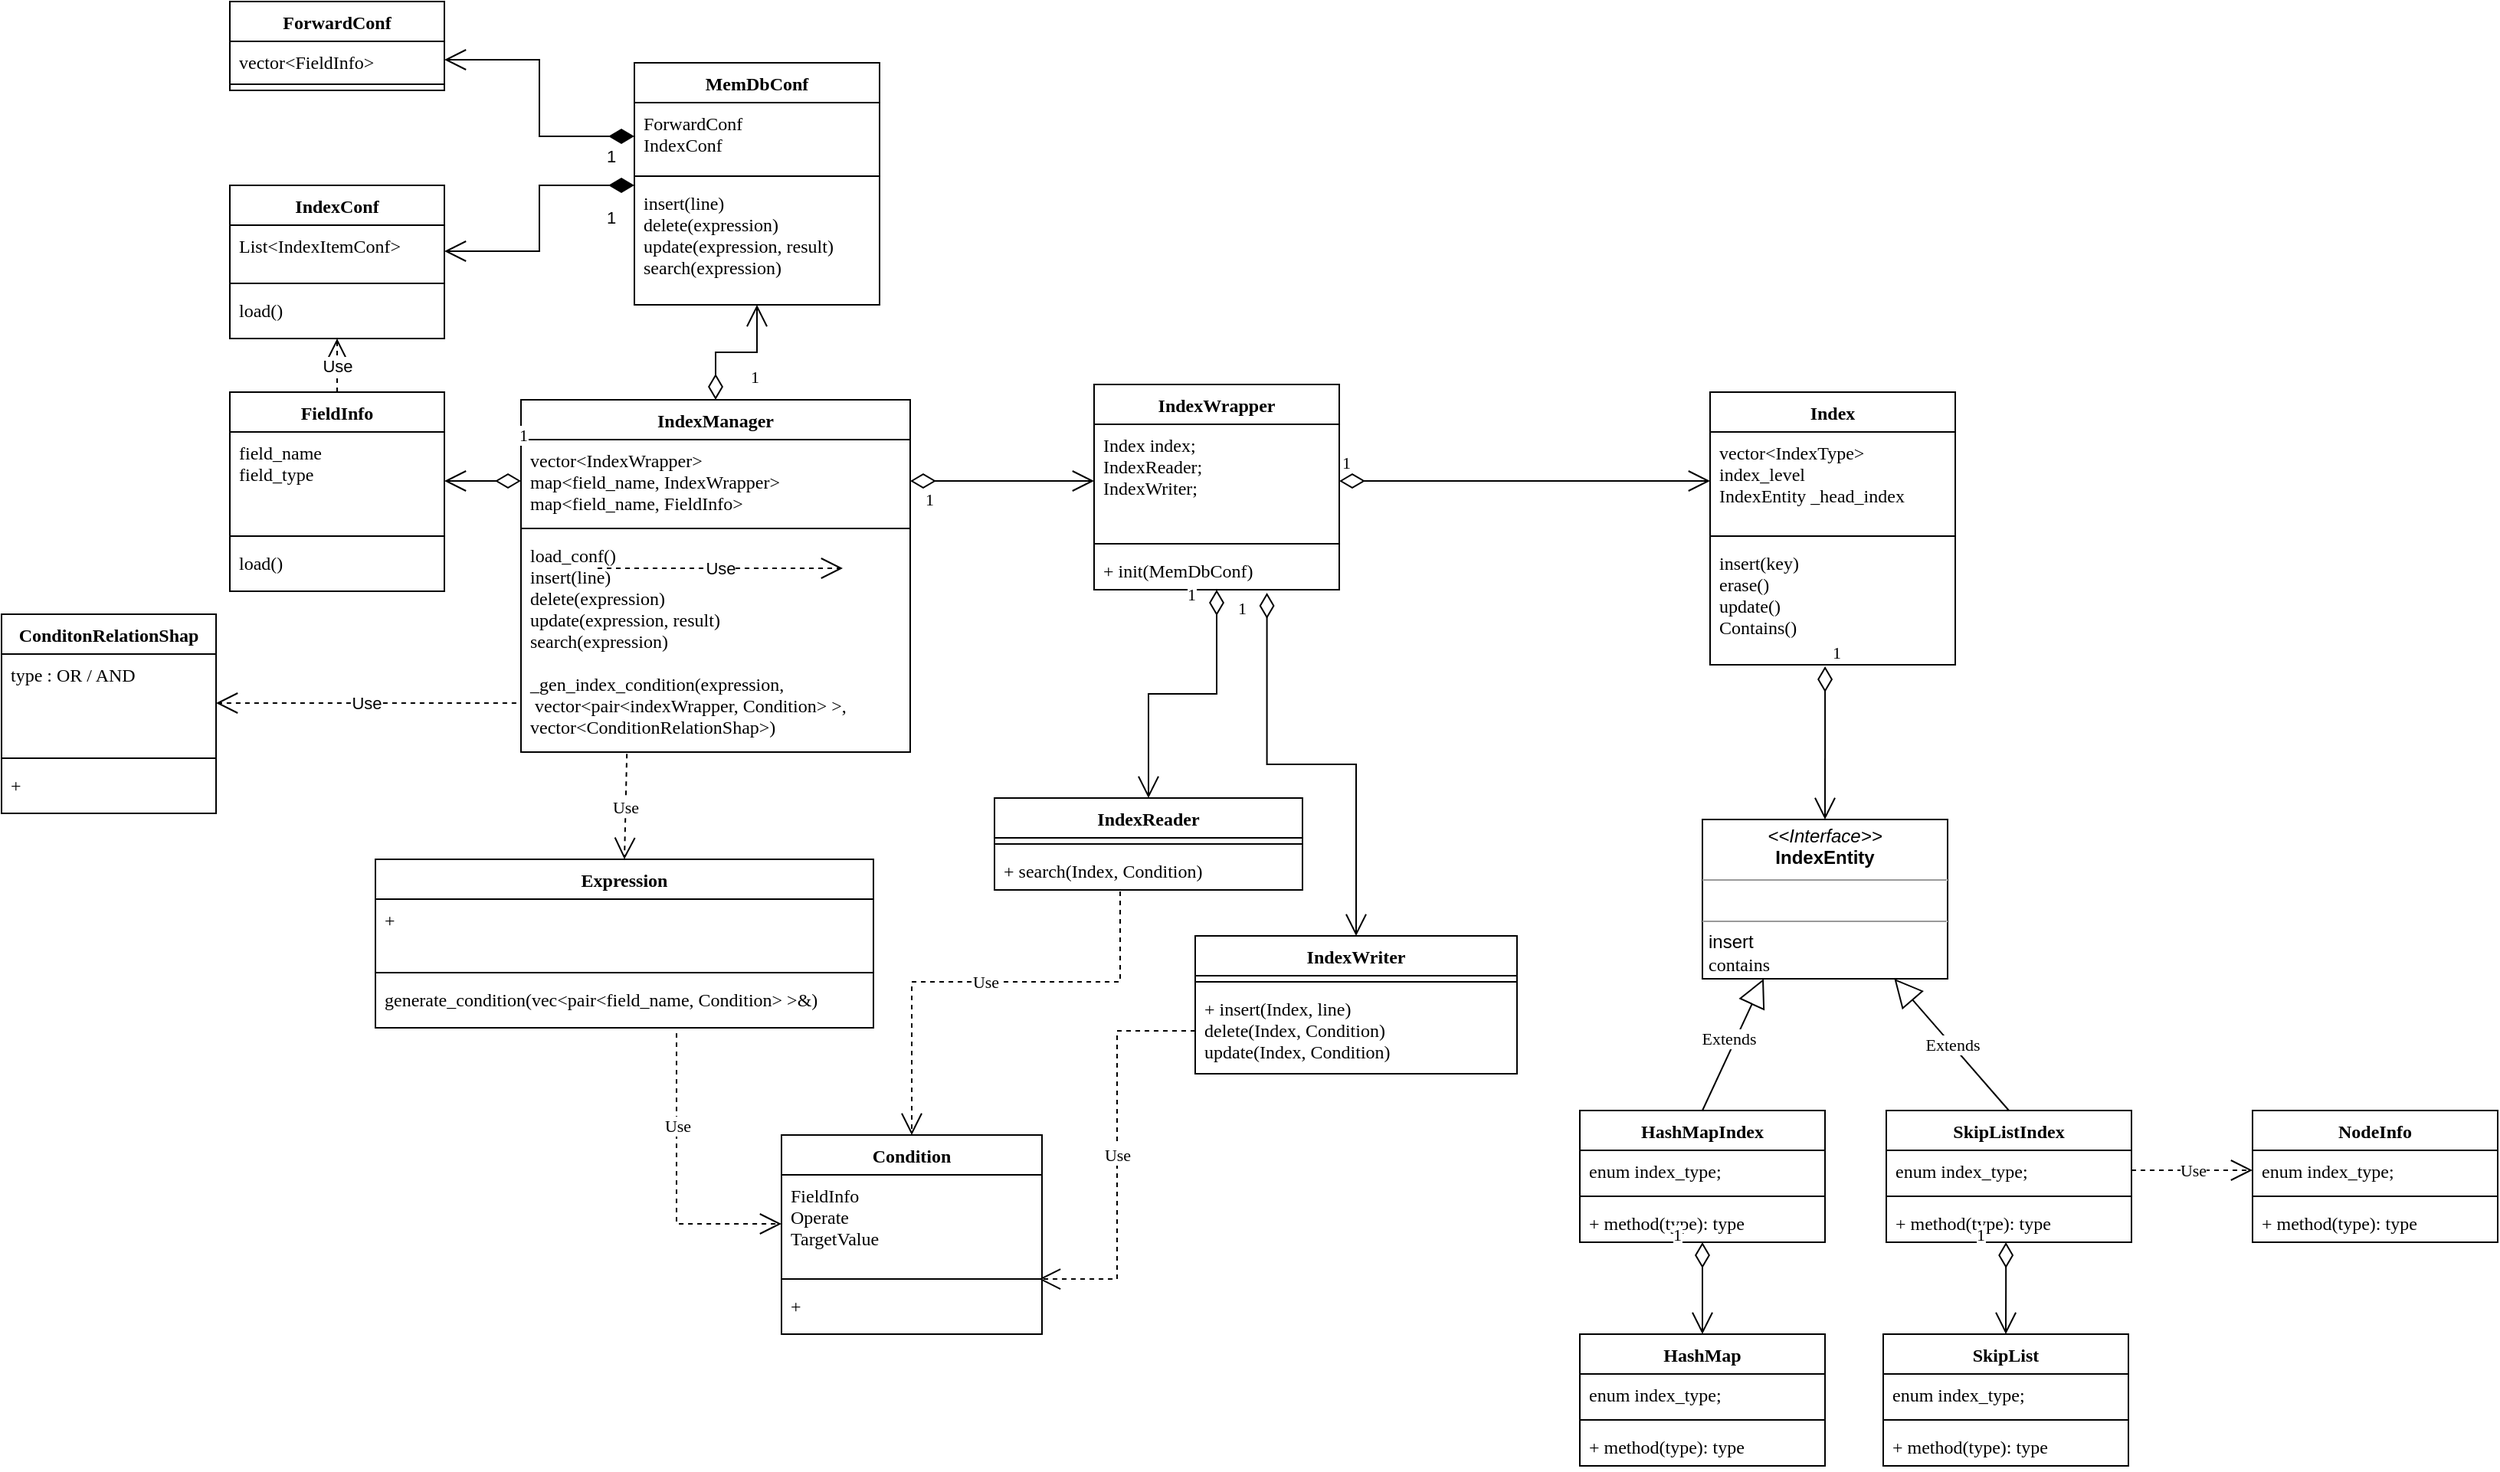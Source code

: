<mxfile version="20.8.23" type="github">
  <diagram name="Page-1" id="c4acf3e9-155e-7222-9cf6-157b1a14988f">
    <mxGraphModel dx="2036" dy="1833" grid="1" gridSize="10" guides="1" tooltips="1" connect="1" arrows="1" fold="1" page="1" pageScale="1" pageWidth="850" pageHeight="1100" background="none" math="0" shadow="0">
      <root>
        <mxCell id="0" />
        <mxCell id="1" parent="0" />
        <mxCell id="qrAak1ryVlNVm7ZH4c8O-1" value="IndexManager" style="swimlane;fontStyle=1;align=center;verticalAlign=top;childLayout=stackLayout;horizontal=1;startSize=26;horizontalStack=0;resizeParent=1;resizeParentMax=0;resizeLast=0;collapsible=1;marginBottom=0;fontFamily=Comic Sans MS;" parent="1" vertex="1">
          <mxGeometry x="100" y="250" width="254" height="230" as="geometry" />
        </mxCell>
        <mxCell id="qrAak1ryVlNVm7ZH4c8O-2" value="vector&lt;IndexWrapper&gt;&#xa;map&lt;field_name, IndexWrapper&gt;&#xa;map&lt;field_name, FieldInfo&gt;" style="text;strokeColor=none;fillColor=none;align=left;verticalAlign=top;spacingLeft=4;spacingRight=4;overflow=hidden;rotatable=0;points=[[0,0.5],[1,0.5]];portConstraint=eastwest;fontFamily=Comic Sans MS;" parent="qrAak1ryVlNVm7ZH4c8O-1" vertex="1">
          <mxGeometry y="26" width="254" height="54" as="geometry" />
        </mxCell>
        <mxCell id="qrAak1ryVlNVm7ZH4c8O-3" value="" style="line;strokeWidth=1;fillColor=none;align=left;verticalAlign=middle;spacingTop=-1;spacingLeft=3;spacingRight=3;rotatable=0;labelPosition=right;points=[];portConstraint=eastwest;strokeColor=inherit;fontFamily=Comic Sans MS;" parent="qrAak1ryVlNVm7ZH4c8O-1" vertex="1">
          <mxGeometry y="80" width="254" height="8" as="geometry" />
        </mxCell>
        <mxCell id="qrAak1ryVlNVm7ZH4c8O-4" value="load_conf()&#xa;insert(line)&#xa;delete(expression)&#xa;update(expression, result)&#xa;search(expression)&#xa;&#xa;_gen_index_condition(expression, &#xa; vector&lt;pair&lt;indexWrapper, Condition&gt; &gt;, &#xa;vector&lt;ConditionRelationShap&gt;)" style="text;strokeColor=none;fillColor=none;align=left;verticalAlign=top;spacingLeft=4;spacingRight=4;overflow=hidden;rotatable=0;points=[[0,0.5],[1,0.5]];portConstraint=eastwest;fontFamily=Comic Sans MS;" parent="qrAak1ryVlNVm7ZH4c8O-1" vertex="1">
          <mxGeometry y="88" width="254" height="142" as="geometry" />
        </mxCell>
        <mxCell id="qrAak1ryVlNVm7ZH4c8O-6" value="IndexWrapper" style="swimlane;fontStyle=1;align=center;verticalAlign=top;childLayout=stackLayout;horizontal=1;startSize=26;horizontalStack=0;resizeParent=1;resizeParentMax=0;resizeLast=0;collapsible=1;marginBottom=0;fontFamily=Comic Sans MS;" parent="1" vertex="1">
          <mxGeometry x="474" y="240" width="160" height="134" as="geometry">
            <mxRectangle x="470" y="120" width="70" height="30" as="alternateBounds" />
          </mxGeometry>
        </mxCell>
        <mxCell id="qrAak1ryVlNVm7ZH4c8O-7" value="Index index;&#xa;IndexReader;&#xa;IndexWriter;" style="text;strokeColor=none;fillColor=none;align=left;verticalAlign=top;spacingLeft=4;spacingRight=4;overflow=hidden;rotatable=0;points=[[0,0.5],[1,0.5]];portConstraint=eastwest;fontFamily=Comic Sans MS;" parent="qrAak1ryVlNVm7ZH4c8O-6" vertex="1">
          <mxGeometry y="26" width="160" height="74" as="geometry" />
        </mxCell>
        <mxCell id="qrAak1ryVlNVm7ZH4c8O-8" value="" style="line;strokeWidth=1;fillColor=none;align=left;verticalAlign=middle;spacingTop=-1;spacingLeft=3;spacingRight=3;rotatable=0;labelPosition=right;points=[];portConstraint=eastwest;strokeColor=inherit;fontFamily=Comic Sans MS;" parent="qrAak1ryVlNVm7ZH4c8O-6" vertex="1">
          <mxGeometry y="100" width="160" height="8" as="geometry" />
        </mxCell>
        <mxCell id="qrAak1ryVlNVm7ZH4c8O-9" value="+ init(MemDbConf)" style="text;strokeColor=none;fillColor=none;align=left;verticalAlign=top;spacingLeft=4;spacingRight=4;overflow=hidden;rotatable=0;points=[[0,0.5],[1,0.5]];portConstraint=eastwest;fontFamily=Comic Sans MS;" parent="qrAak1ryVlNVm7ZH4c8O-6" vertex="1">
          <mxGeometry y="108" width="160" height="26" as="geometry" />
        </mxCell>
        <mxCell id="qrAak1ryVlNVm7ZH4c8O-10" value="1" style="endArrow=open;html=1;endSize=12;startArrow=diamondThin;startSize=14;startFill=0;edgeStyle=elbowEdgeStyle;align=left;verticalAlign=bottom;rounded=0;fontFamily=Comic Sans MS;exitX=0.5;exitY=0;exitDx=0;exitDy=0;elbow=vertical;" parent="1" source="qrAak1ryVlNVm7ZH4c8O-1" target="7CuqwactgT-sFkg9bI5Z-4" edge="1">
          <mxGeometry x="-0.867" y="-21" relative="1" as="geometry">
            <mxPoint x="260" y="230" as="sourcePoint" />
            <mxPoint x="240" y="191" as="targetPoint" />
            <mxPoint as="offset" />
          </mxGeometry>
        </mxCell>
        <mxCell id="qrAak1ryVlNVm7ZH4c8O-14" value="HashMapIndex" style="swimlane;fontStyle=1;align=center;verticalAlign=top;childLayout=stackLayout;horizontal=1;startSize=26;horizontalStack=0;resizeParent=1;resizeParentMax=0;resizeLast=0;collapsible=1;marginBottom=0;fontFamily=Comic Sans MS;" parent="1" vertex="1">
          <mxGeometry x="791" y="714" width="160" height="86" as="geometry" />
        </mxCell>
        <mxCell id="qrAak1ryVlNVm7ZH4c8O-15" value="enum index_type;" style="text;strokeColor=none;fillColor=none;align=left;verticalAlign=top;spacingLeft=4;spacingRight=4;overflow=hidden;rotatable=0;points=[[0,0.5],[1,0.5]];portConstraint=eastwest;fontFamily=Comic Sans MS;" parent="qrAak1ryVlNVm7ZH4c8O-14" vertex="1">
          <mxGeometry y="26" width="160" height="26" as="geometry" />
        </mxCell>
        <mxCell id="qrAak1ryVlNVm7ZH4c8O-16" value="" style="line;strokeWidth=1;fillColor=none;align=left;verticalAlign=middle;spacingTop=-1;spacingLeft=3;spacingRight=3;rotatable=0;labelPosition=right;points=[];portConstraint=eastwest;strokeColor=inherit;fontFamily=Comic Sans MS;" parent="qrAak1ryVlNVm7ZH4c8O-14" vertex="1">
          <mxGeometry y="52" width="160" height="8" as="geometry" />
        </mxCell>
        <mxCell id="qrAak1ryVlNVm7ZH4c8O-17" value="+ method(type): type" style="text;strokeColor=none;fillColor=none;align=left;verticalAlign=top;spacingLeft=4;spacingRight=4;overflow=hidden;rotatable=0;points=[[0,0.5],[1,0.5]];portConstraint=eastwest;fontFamily=Comic Sans MS;" parent="qrAak1ryVlNVm7ZH4c8O-14" vertex="1">
          <mxGeometry y="60" width="160" height="26" as="geometry" />
        </mxCell>
        <mxCell id="qrAak1ryVlNVm7ZH4c8O-18" value="SkipListIndex" style="swimlane;fontStyle=1;align=center;verticalAlign=top;childLayout=stackLayout;horizontal=1;startSize=26;horizontalStack=0;resizeParent=1;resizeParentMax=0;resizeLast=0;collapsible=1;marginBottom=0;fontFamily=Comic Sans MS;" parent="1" vertex="1">
          <mxGeometry x="991" y="714" width="160" height="86" as="geometry" />
        </mxCell>
        <mxCell id="qrAak1ryVlNVm7ZH4c8O-19" value="enum index_type;" style="text;strokeColor=none;fillColor=none;align=left;verticalAlign=top;spacingLeft=4;spacingRight=4;overflow=hidden;rotatable=0;points=[[0,0.5],[1,0.5]];portConstraint=eastwest;fontFamily=Comic Sans MS;" parent="qrAak1ryVlNVm7ZH4c8O-18" vertex="1">
          <mxGeometry y="26" width="160" height="26" as="geometry" />
        </mxCell>
        <mxCell id="qrAak1ryVlNVm7ZH4c8O-20" value="" style="line;strokeWidth=1;fillColor=none;align=left;verticalAlign=middle;spacingTop=-1;spacingLeft=3;spacingRight=3;rotatable=0;labelPosition=right;points=[];portConstraint=eastwest;strokeColor=inherit;fontFamily=Comic Sans MS;" parent="qrAak1ryVlNVm7ZH4c8O-18" vertex="1">
          <mxGeometry y="52" width="160" height="8" as="geometry" />
        </mxCell>
        <mxCell id="qrAak1ryVlNVm7ZH4c8O-21" value="+ method(type): type" style="text;strokeColor=none;fillColor=none;align=left;verticalAlign=top;spacingLeft=4;spacingRight=4;overflow=hidden;rotatable=0;points=[[0,0.5],[1,0.5]];portConstraint=eastwest;fontFamily=Comic Sans MS;" parent="qrAak1ryVlNVm7ZH4c8O-18" vertex="1">
          <mxGeometry y="60" width="160" height="26" as="geometry" />
        </mxCell>
        <mxCell id="qrAak1ryVlNVm7ZH4c8O-22" value="Extends" style="endArrow=block;endSize=16;endFill=0;html=1;rounded=0;fontFamily=Comic Sans MS;exitX=0.5;exitY=0;exitDx=0;exitDy=0;strokeColor=default;entryX=0.25;entryY=1;entryDx=0;entryDy=0;" parent="1" source="qrAak1ryVlNVm7ZH4c8O-14" target="qrAak1ryVlNVm7ZH4c8O-30" edge="1">
          <mxGeometry x="0.04" y="4" width="160" relative="1" as="geometry">
            <mxPoint x="881" y="714" as="sourcePoint" />
            <mxPoint x="913.54" y="608" as="targetPoint" />
            <mxPoint as="offset" />
          </mxGeometry>
        </mxCell>
        <mxCell id="qrAak1ryVlNVm7ZH4c8O-23" value="Extends" style="endArrow=block;endSize=16;endFill=0;html=1;rounded=0;fontFamily=Comic Sans MS;exitX=0.5;exitY=0;exitDx=0;exitDy=0;" parent="1" source="qrAak1ryVlNVm7ZH4c8O-18" target="qrAak1ryVlNVm7ZH4c8O-30" edge="1">
          <mxGeometry width="160" relative="1" as="geometry">
            <mxPoint x="781" y="724" as="sourcePoint" />
            <mxPoint x="951" y="624" as="targetPoint" />
          </mxGeometry>
        </mxCell>
        <mxCell id="qrAak1ryVlNVm7ZH4c8O-30" value="&lt;p style=&quot;margin:0px;margin-top:4px;text-align:center;&quot;&gt;&lt;i&gt;&amp;lt;&amp;lt;Interface&amp;gt;&amp;gt;&lt;/i&gt;&lt;br&gt;&lt;b&gt;IndexEntity&lt;/b&gt;&lt;/p&gt;&lt;hr size=&quot;1&quot;&gt;&lt;p style=&quot;margin:0px;margin-left:4px;&quot;&gt;&lt;br&gt;&lt;/p&gt;&lt;hr size=&quot;1&quot;&gt;&lt;p style=&quot;margin:0px;margin-left:4px;&quot;&gt;insert&lt;br style=&quot;border-color: var(--border-color); padding: 0px; margin: 0px; font-family: &amp;quot;Comic Sans MS&amp;quot;;&quot;&gt;&lt;span style=&quot;font-family: &amp;quot;Comic Sans MS&amp;quot;;&quot;&gt;contains&lt;/span&gt;&lt;br&gt;&lt;/p&gt;" style="verticalAlign=top;align=left;overflow=fill;fontSize=12;fontFamily=Helvetica;html=1;" parent="1" vertex="1">
          <mxGeometry x="871" y="524" width="160" height="104" as="geometry" />
        </mxCell>
        <mxCell id="qrAak1ryVlNVm7ZH4c8O-32" value="1" style="endArrow=open;html=1;endSize=12;startArrow=diamondThin;startSize=14;startFill=0;edgeStyle=orthogonalEdgeStyle;align=left;verticalAlign=bottom;rounded=0;strokeColor=default;fontFamily=Comic Sans MS;entryX=0;entryY=0.5;entryDx=0;entryDy=0;exitX=1;exitY=0.5;exitDx=0;exitDy=0;" parent="1" source="qrAak1ryVlNVm7ZH4c8O-7" target="7CuqwactgT-sFkg9bI5Z-15" edge="1">
          <mxGeometry x="-1" y="3" relative="1" as="geometry">
            <mxPoint x="564" y="380" as="sourcePoint" />
            <mxPoint x="664" y="440" as="targetPoint" />
          </mxGeometry>
        </mxCell>
        <mxCell id="qrAak1ryVlNVm7ZH4c8O-37" value="Use" style="endArrow=open;endSize=12;dashed=1;html=1;rounded=0;strokeColor=default;fontFamily=Comic Sans MS;exitX=0.272;exitY=1.008;exitDx=0;exitDy=0;exitPerimeter=0;entryX=0.5;entryY=0;entryDx=0;entryDy=0;" parent="1" source="qrAak1ryVlNVm7ZH4c8O-4" target="7CuqwactgT-sFkg9bI5Z-38" edge="1">
          <mxGeometry width="160" relative="1" as="geometry">
            <mxPoint x="254" y="400" as="sourcePoint" />
            <mxPoint x="252" y="499" as="targetPoint" />
          </mxGeometry>
        </mxCell>
        <mxCell id="qrAak1ryVlNVm7ZH4c8O-40" value="Use" style="endArrow=open;endSize=12;dashed=1;html=1;rounded=0;strokeColor=default;fontFamily=Comic Sans MS;entryX=0;entryY=0.5;entryDx=0;entryDy=0;edgeStyle=elbowEdgeStyle;exitX=0.394;exitY=1;exitDx=0;exitDy=0;exitPerimeter=0;" parent="1" source="7CuqwactgT-sFkg9bI5Z-41" target="7CuqwactgT-sFkg9bI5Z-43" edge="1">
          <mxGeometry width="160" relative="1" as="geometry">
            <mxPoint x="127" y="660" as="sourcePoint" />
            <mxPoint x="237" y="788" as="targetPoint" />
            <mxPoint as="offset" />
          </mxGeometry>
        </mxCell>
        <mxCell id="qrAak1ryVlNVm7ZH4c8O-41" value="IndexReader" style="swimlane;fontStyle=1;align=center;verticalAlign=top;childLayout=stackLayout;horizontal=1;startSize=26;horizontalStack=0;resizeParent=1;resizeParentMax=0;resizeLast=0;collapsible=1;marginBottom=0;fontFamily=Comic Sans MS;" parent="1" vertex="1">
          <mxGeometry x="409" y="510" width="201" height="60" as="geometry">
            <mxRectangle x="470" y="120" width="70" height="30" as="alternateBounds" />
          </mxGeometry>
        </mxCell>
        <mxCell id="qrAak1ryVlNVm7ZH4c8O-43" value="" style="line;strokeWidth=1;fillColor=none;align=left;verticalAlign=middle;spacingTop=-1;spacingLeft=3;spacingRight=3;rotatable=0;labelPosition=right;points=[];portConstraint=eastwest;strokeColor=inherit;fontFamily=Comic Sans MS;" parent="qrAak1ryVlNVm7ZH4c8O-41" vertex="1">
          <mxGeometry y="26" width="201" height="8" as="geometry" />
        </mxCell>
        <mxCell id="qrAak1ryVlNVm7ZH4c8O-44" value="+ search(Index, Condition)" style="text;strokeColor=none;fillColor=none;align=left;verticalAlign=top;spacingLeft=4;spacingRight=4;overflow=hidden;rotatable=0;points=[[0,0.5],[1,0.5]];portConstraint=eastwest;fontFamily=Comic Sans MS;" parent="qrAak1ryVlNVm7ZH4c8O-41" vertex="1">
          <mxGeometry y="34" width="201" height="26" as="geometry" />
        </mxCell>
        <mxCell id="qrAak1ryVlNVm7ZH4c8O-45" value="Use" style="endArrow=open;endSize=12;dashed=1;html=1;rounded=0;strokeColor=default;fontFamily=Comic Sans MS;exitX=0.408;exitY=1.038;exitDx=0;exitDy=0;entryX=0.5;entryY=0;entryDx=0;entryDy=0;edgeStyle=elbowEdgeStyle;elbow=vertical;exitPerimeter=0;" parent="1" source="qrAak1ryVlNVm7ZH4c8O-44" target="7CuqwactgT-sFkg9bI5Z-42" edge="1">
          <mxGeometry width="160" relative="1" as="geometry">
            <mxPoint x="260" y="504" as="sourcePoint" />
            <mxPoint x="334" y="847" as="targetPoint" />
            <Array as="points">
              <mxPoint x="380" y="630" />
            </Array>
          </mxGeometry>
        </mxCell>
        <mxCell id="qrAak1ryVlNVm7ZH4c8O-46" value="IndexWriter" style="swimlane;fontStyle=1;align=center;verticalAlign=top;childLayout=stackLayout;horizontal=1;startSize=26;horizontalStack=0;resizeParent=1;resizeParentMax=0;resizeLast=0;collapsible=1;marginBottom=0;fontFamily=Comic Sans MS;" parent="1" vertex="1">
          <mxGeometry x="540" y="600" width="210" height="90" as="geometry">
            <mxRectangle x="470" y="120" width="70" height="30" as="alternateBounds" />
          </mxGeometry>
        </mxCell>
        <mxCell id="qrAak1ryVlNVm7ZH4c8O-47" value="" style="line;strokeWidth=1;fillColor=none;align=left;verticalAlign=middle;spacingTop=-1;spacingLeft=3;spacingRight=3;rotatable=0;labelPosition=right;points=[];portConstraint=eastwest;strokeColor=inherit;fontFamily=Comic Sans MS;" parent="qrAak1ryVlNVm7ZH4c8O-46" vertex="1">
          <mxGeometry y="26" width="210" height="8" as="geometry" />
        </mxCell>
        <mxCell id="qrAak1ryVlNVm7ZH4c8O-48" value="+ insert(Index, line)&#xa;delete(Index, Condition)&#xa;update(Index, Condition)" style="text;strokeColor=none;fillColor=none;align=left;verticalAlign=top;spacingLeft=4;spacingRight=4;overflow=hidden;rotatable=0;points=[[0,0.5],[1,0.5]];portConstraint=eastwest;fontFamily=Comic Sans MS;" parent="qrAak1ryVlNVm7ZH4c8O-46" vertex="1">
          <mxGeometry y="34" width="210" height="56" as="geometry" />
        </mxCell>
        <mxCell id="qrAak1ryVlNVm7ZH4c8O-49" value="Use" style="endArrow=open;endSize=12;dashed=1;html=1;rounded=0;strokeColor=default;fontFamily=Comic Sans MS;exitX=0;exitY=0.5;exitDx=0;exitDy=0;edgeStyle=elbowEdgeStyle;entryX=0.988;entryY=1.063;entryDx=0;entryDy=0;entryPerimeter=0;" parent="1" source="qrAak1ryVlNVm7ZH4c8O-48" target="7CuqwactgT-sFkg9bI5Z-43" edge="1">
          <mxGeometry width="160" relative="1" as="geometry">
            <mxPoint x="434" y="567" as="sourcePoint" />
            <mxPoint x="370" y="870" as="targetPoint" />
          </mxGeometry>
        </mxCell>
        <mxCell id="qrAak1ryVlNVm7ZH4c8O-50" value="1" style="endArrow=open;html=1;endSize=12;startArrow=diamondThin;startSize=14;startFill=0;edgeStyle=elbowEdgeStyle;align=left;verticalAlign=bottom;rounded=0;entryX=0.5;entryY=0;entryDx=0;entryDy=0;fontFamily=Comic Sans MS;jumpSize=6;elbow=vertical;" parent="1" source="qrAak1ryVlNVm7ZH4c8O-9" target="qrAak1ryVlNVm7ZH4c8O-41" edge="1">
          <mxGeometry x="-0.867" y="-21" relative="1" as="geometry">
            <mxPoint x="524" y="370" as="sourcePoint" />
            <mxPoint x="494" y="313" as="targetPoint" />
            <mxPoint as="offset" />
          </mxGeometry>
        </mxCell>
        <mxCell id="qrAak1ryVlNVm7ZH4c8O-51" value="1" style="endArrow=open;html=1;endSize=12;startArrow=diamondThin;startSize=14;startFill=0;edgeStyle=elbowEdgeStyle;align=left;verticalAlign=bottom;rounded=0;entryX=0.5;entryY=0;entryDx=0;entryDy=0;fontFamily=Comic Sans MS;jumpSize=6;elbow=vertical;exitX=0.705;exitY=1.077;exitDx=0;exitDy=0;exitPerimeter=0;" parent="1" source="qrAak1ryVlNVm7ZH4c8O-9" target="qrAak1ryVlNVm7ZH4c8O-46" edge="1">
          <mxGeometry x="-0.867" y="-21" relative="1" as="geometry">
            <mxPoint x="564" y="380" as="sourcePoint" />
            <mxPoint x="534" y="527" as="targetPoint" />
            <mxPoint as="offset" />
          </mxGeometry>
        </mxCell>
        <mxCell id="7CuqwactgT-sFkg9bI5Z-1" value="MemDbConf" style="swimlane;fontStyle=1;align=center;verticalAlign=top;childLayout=stackLayout;horizontal=1;startSize=26;horizontalStack=0;resizeParent=1;resizeParentMax=0;resizeLast=0;collapsible=1;marginBottom=0;fontFamily=Comic Sans MS;" parent="1" vertex="1">
          <mxGeometry x="174" y="30" width="160" height="158" as="geometry" />
        </mxCell>
        <mxCell id="7CuqwactgT-sFkg9bI5Z-2" value="ForwardConf&#xa;IndexConf" style="text;strokeColor=none;fillColor=none;align=left;verticalAlign=top;spacingLeft=4;spacingRight=4;overflow=hidden;rotatable=0;points=[[0,0.5],[1,0.5]];portConstraint=eastwest;fontFamily=Comic Sans MS;" parent="7CuqwactgT-sFkg9bI5Z-1" vertex="1">
          <mxGeometry y="26" width="160" height="44" as="geometry" />
        </mxCell>
        <mxCell id="7CuqwactgT-sFkg9bI5Z-3" value="" style="line;strokeWidth=1;fillColor=none;align=left;verticalAlign=middle;spacingTop=-1;spacingLeft=3;spacingRight=3;rotatable=0;labelPosition=right;points=[];portConstraint=eastwest;strokeColor=inherit;fontFamily=Comic Sans MS;" parent="7CuqwactgT-sFkg9bI5Z-1" vertex="1">
          <mxGeometry y="70" width="160" height="8" as="geometry" />
        </mxCell>
        <mxCell id="7CuqwactgT-sFkg9bI5Z-4" value="insert(line)&#xa;delete(expression)&#xa;update(expression, result)&#xa;search(expression)" style="text;strokeColor=none;fillColor=none;align=left;verticalAlign=top;spacingLeft=4;spacingRight=4;overflow=hidden;rotatable=0;points=[[0,0.5],[1,0.5]];portConstraint=eastwest;fontFamily=Comic Sans MS;" parent="7CuqwactgT-sFkg9bI5Z-1" vertex="1">
          <mxGeometry y="78" width="160" height="80" as="geometry" />
        </mxCell>
        <mxCell id="7CuqwactgT-sFkg9bI5Z-5" value="ForwardConf" style="swimlane;fontStyle=1;align=center;verticalAlign=top;childLayout=stackLayout;horizontal=1;startSize=26;horizontalStack=0;resizeParent=1;resizeParentMax=0;resizeLast=0;collapsible=1;marginBottom=0;fontFamily=Comic Sans MS;" parent="1" vertex="1">
          <mxGeometry x="-90" y="-10" width="140" height="58" as="geometry" />
        </mxCell>
        <mxCell id="7CuqwactgT-sFkg9bI5Z-6" value="vector&lt;FieldInfo&gt;" style="text;strokeColor=none;fillColor=none;align=left;verticalAlign=top;spacingLeft=4;spacingRight=4;overflow=hidden;rotatable=0;points=[[0,0.5],[1,0.5]];portConstraint=eastwest;fontFamily=Comic Sans MS;" parent="7CuqwactgT-sFkg9bI5Z-5" vertex="1">
          <mxGeometry y="26" width="140" height="24" as="geometry" />
        </mxCell>
        <mxCell id="7CuqwactgT-sFkg9bI5Z-7" value="" style="line;strokeWidth=1;fillColor=none;align=left;verticalAlign=middle;spacingTop=-1;spacingLeft=3;spacingRight=3;rotatable=0;labelPosition=right;points=[];portConstraint=eastwest;strokeColor=inherit;fontFamily=Comic Sans MS;" parent="7CuqwactgT-sFkg9bI5Z-5" vertex="1">
          <mxGeometry y="50" width="140" height="8" as="geometry" />
        </mxCell>
        <mxCell id="7CuqwactgT-sFkg9bI5Z-14" value="Index" style="swimlane;fontStyle=1;align=center;verticalAlign=top;childLayout=stackLayout;horizontal=1;startSize=26;horizontalStack=0;resizeParent=1;resizeParentMax=0;resizeLast=0;collapsible=1;marginBottom=0;fontFamily=Comic Sans MS;" parent="1" vertex="1">
          <mxGeometry x="876" y="245" width="160" height="178" as="geometry" />
        </mxCell>
        <mxCell id="7CuqwactgT-sFkg9bI5Z-15" value="vector&lt;IndexType&gt;&#xa;index_level&#xa;IndexEntity _head_index" style="text;strokeColor=none;fillColor=none;align=left;verticalAlign=top;spacingLeft=4;spacingRight=4;overflow=hidden;rotatable=0;points=[[0,0.5],[1,0.5]];portConstraint=eastwest;fontFamily=Comic Sans MS;" parent="7CuqwactgT-sFkg9bI5Z-14" vertex="1">
          <mxGeometry y="26" width="160" height="64" as="geometry" />
        </mxCell>
        <mxCell id="7CuqwactgT-sFkg9bI5Z-16" value="" style="line;strokeWidth=1;fillColor=none;align=left;verticalAlign=middle;spacingTop=-1;spacingLeft=3;spacingRight=3;rotatable=0;labelPosition=right;points=[];portConstraint=eastwest;strokeColor=inherit;fontFamily=Comic Sans MS;" parent="7CuqwactgT-sFkg9bI5Z-14" vertex="1">
          <mxGeometry y="90" width="160" height="8" as="geometry" />
        </mxCell>
        <mxCell id="7CuqwactgT-sFkg9bI5Z-17" value="insert(key)&#xa;erase()&#xa;update()&#xa;Contains()" style="text;strokeColor=none;fillColor=none;align=left;verticalAlign=top;spacingLeft=4;spacingRight=4;overflow=hidden;rotatable=0;points=[[0,0.5],[1,0.5]];portConstraint=eastwest;fontFamily=Comic Sans MS;" parent="7CuqwactgT-sFkg9bI5Z-14" vertex="1">
          <mxGeometry y="98" width="160" height="80" as="geometry" />
        </mxCell>
        <mxCell id="7CuqwactgT-sFkg9bI5Z-21" value="IndexConf" style="swimlane;fontStyle=1;align=center;verticalAlign=top;childLayout=stackLayout;horizontal=1;startSize=26;horizontalStack=0;resizeParent=1;resizeParentMax=0;resizeLast=0;collapsible=1;marginBottom=0;fontFamily=Comic Sans MS;" parent="1" vertex="1">
          <mxGeometry x="-90" y="110" width="140" height="100" as="geometry" />
        </mxCell>
        <mxCell id="7CuqwactgT-sFkg9bI5Z-22" value="List&lt;IndexItemConf&gt;" style="text;strokeColor=none;fillColor=none;align=left;verticalAlign=top;spacingLeft=4;spacingRight=4;overflow=hidden;rotatable=0;points=[[0,0.5],[1,0.5]];portConstraint=eastwest;fontFamily=Comic Sans MS;" parent="7CuqwactgT-sFkg9bI5Z-21" vertex="1">
          <mxGeometry y="26" width="140" height="34" as="geometry" />
        </mxCell>
        <mxCell id="7CuqwactgT-sFkg9bI5Z-23" value="" style="line;strokeWidth=1;fillColor=none;align=left;verticalAlign=middle;spacingTop=-1;spacingLeft=3;spacingRight=3;rotatable=0;labelPosition=right;points=[];portConstraint=eastwest;strokeColor=inherit;fontFamily=Comic Sans MS;" parent="7CuqwactgT-sFkg9bI5Z-21" vertex="1">
          <mxGeometry y="60" width="140" height="8" as="geometry" />
        </mxCell>
        <mxCell id="7CuqwactgT-sFkg9bI5Z-24" value="load()" style="text;strokeColor=none;fillColor=none;align=left;verticalAlign=top;spacingLeft=4;spacingRight=4;overflow=hidden;rotatable=0;points=[[0,0.5],[1,0.5]];portConstraint=eastwest;fontFamily=Comic Sans MS;" parent="7CuqwactgT-sFkg9bI5Z-21" vertex="1">
          <mxGeometry y="68" width="140" height="32" as="geometry" />
        </mxCell>
        <mxCell id="7CuqwactgT-sFkg9bI5Z-30" value="1" style="endArrow=open;html=1;endSize=12;startArrow=diamondThin;startSize=14;startFill=0;edgeStyle=orthogonalEdgeStyle;align=left;verticalAlign=bottom;rounded=0;strokeColor=default;fontFamily=Comic Sans MS;entryX=0.5;entryY=0;entryDx=0;entryDy=0;exitX=0.469;exitY=1.013;exitDx=0;exitDy=0;exitPerimeter=0;" parent="1" source="7CuqwactgT-sFkg9bI5Z-17" target="qrAak1ryVlNVm7ZH4c8O-30" edge="1">
          <mxGeometry x="-1" y="3" relative="1" as="geometry">
            <mxPoint x="929" y="443" as="sourcePoint" />
            <mxPoint x="1057" y="483" as="targetPoint" />
          </mxGeometry>
        </mxCell>
        <mxCell id="7CuqwactgT-sFkg9bI5Z-31" value="1" style="endArrow=open;html=1;endSize=12;startArrow=diamondThin;startSize=14;startFill=1;edgeStyle=orthogonalEdgeStyle;align=left;verticalAlign=bottom;rounded=0;exitX=0;exitY=0.5;exitDx=0;exitDy=0;entryX=1;entryY=0.5;entryDx=0;entryDy=0;" parent="1" source="7CuqwactgT-sFkg9bI5Z-2" target="7CuqwactgT-sFkg9bI5Z-6" edge="1">
          <mxGeometry x="-0.765" y="22" relative="1" as="geometry">
            <mxPoint x="-40" y="340" as="sourcePoint" />
            <mxPoint x="120" y="340" as="targetPoint" />
            <mxPoint as="offset" />
          </mxGeometry>
        </mxCell>
        <mxCell id="7CuqwactgT-sFkg9bI5Z-32" value="1" style="endArrow=open;html=1;endSize=12;startArrow=diamondThin;startSize=14;startFill=1;edgeStyle=orthogonalEdgeStyle;align=left;verticalAlign=bottom;rounded=0;exitX=0;exitY=0.025;exitDx=0;exitDy=0;entryX=1;entryY=0.5;entryDx=0;entryDy=0;exitPerimeter=0;" parent="1" source="7CuqwactgT-sFkg9bI5Z-4" target="7CuqwactgT-sFkg9bI5Z-22" edge="1">
          <mxGeometry x="-0.755" y="30" relative="1" as="geometry">
            <mxPoint x="180" y="88" as="sourcePoint" />
            <mxPoint x="60" y="68" as="targetPoint" />
            <mxPoint as="offset" />
          </mxGeometry>
        </mxCell>
        <mxCell id="7CuqwactgT-sFkg9bI5Z-33" value="1" style="endArrow=open;html=1;endSize=12;startArrow=diamondThin;startSize=14;startFill=0;edgeStyle=orthogonalEdgeStyle;align=left;verticalAlign=bottom;rounded=0;entryX=0;entryY=0.5;entryDx=0;entryDy=0;fontFamily=Comic Sans MS;" parent="1" source="qrAak1ryVlNVm7ZH4c8O-2" target="qrAak1ryVlNVm7ZH4c8O-7" edge="1">
          <mxGeometry x="-0.867" y="-21" relative="1" as="geometry">
            <mxPoint x="344" y="313" as="sourcePoint" />
            <mxPoint x="484" y="313" as="targetPoint" />
            <mxPoint as="offset" />
          </mxGeometry>
        </mxCell>
        <mxCell id="7CuqwactgT-sFkg9bI5Z-34" value="FieldInfo" style="swimlane;fontStyle=1;align=center;verticalAlign=top;childLayout=stackLayout;horizontal=1;startSize=26;horizontalStack=0;resizeParent=1;resizeParentMax=0;resizeLast=0;collapsible=1;marginBottom=0;fontFamily=Comic Sans MS;" parent="1" vertex="1">
          <mxGeometry x="-90" y="245" width="140" height="130" as="geometry" />
        </mxCell>
        <mxCell id="7CuqwactgT-sFkg9bI5Z-35" value="field_name&#xa;field_type" style="text;strokeColor=none;fillColor=none;align=left;verticalAlign=top;spacingLeft=4;spacingRight=4;overflow=hidden;rotatable=0;points=[[0,0.5],[1,0.5]];portConstraint=eastwest;fontFamily=Comic Sans MS;" parent="7CuqwactgT-sFkg9bI5Z-34" vertex="1">
          <mxGeometry y="26" width="140" height="64" as="geometry" />
        </mxCell>
        <mxCell id="7CuqwactgT-sFkg9bI5Z-36" value="" style="line;strokeWidth=1;fillColor=none;align=left;verticalAlign=middle;spacingTop=-1;spacingLeft=3;spacingRight=3;rotatable=0;labelPosition=right;points=[];portConstraint=eastwest;strokeColor=inherit;fontFamily=Comic Sans MS;" parent="7CuqwactgT-sFkg9bI5Z-34" vertex="1">
          <mxGeometry y="90" width="140" height="8" as="geometry" />
        </mxCell>
        <mxCell id="7CuqwactgT-sFkg9bI5Z-37" value="load()" style="text;strokeColor=none;fillColor=none;align=left;verticalAlign=top;spacingLeft=4;spacingRight=4;overflow=hidden;rotatable=0;points=[[0,0.5],[1,0.5]];portConstraint=eastwest;fontFamily=Comic Sans MS;" parent="7CuqwactgT-sFkg9bI5Z-34" vertex="1">
          <mxGeometry y="98" width="140" height="32" as="geometry" />
        </mxCell>
        <mxCell id="7CuqwactgT-sFkg9bI5Z-38" value="Expression" style="swimlane;fontStyle=1;align=center;verticalAlign=top;childLayout=stackLayout;horizontal=1;startSize=26;horizontalStack=0;resizeParent=1;resizeParentMax=0;resizeLast=0;collapsible=1;marginBottom=0;fontFamily=Comic Sans MS;" parent="1" vertex="1">
          <mxGeometry x="5" y="550" width="325" height="110" as="geometry" />
        </mxCell>
        <mxCell id="7CuqwactgT-sFkg9bI5Z-39" value="+" style="text;strokeColor=none;fillColor=none;align=left;verticalAlign=top;spacingLeft=4;spacingRight=4;overflow=hidden;rotatable=0;points=[[0,0.5],[1,0.5]];portConstraint=eastwest;fontFamily=Comic Sans MS;" parent="7CuqwactgT-sFkg9bI5Z-38" vertex="1">
          <mxGeometry y="26" width="325" height="44" as="geometry" />
        </mxCell>
        <mxCell id="7CuqwactgT-sFkg9bI5Z-40" value="" style="line;strokeWidth=1;fillColor=none;align=left;verticalAlign=middle;spacingTop=-1;spacingLeft=3;spacingRight=3;rotatable=0;labelPosition=right;points=[];portConstraint=eastwest;strokeColor=inherit;fontFamily=Comic Sans MS;" parent="7CuqwactgT-sFkg9bI5Z-38" vertex="1">
          <mxGeometry y="70" width="325" height="8" as="geometry" />
        </mxCell>
        <mxCell id="7CuqwactgT-sFkg9bI5Z-41" value="generate_condition(vec&lt;pair&lt;field_name, Condition&gt; &gt;&amp;)" style="text;strokeColor=none;fillColor=none;align=left;verticalAlign=top;spacingLeft=4;spacingRight=4;overflow=hidden;rotatable=0;points=[[0,0.5],[1,0.5]];portConstraint=eastwest;fontFamily=Comic Sans MS;" parent="7CuqwactgT-sFkg9bI5Z-38" vertex="1">
          <mxGeometry y="78" width="325" height="32" as="geometry" />
        </mxCell>
        <mxCell id="7CuqwactgT-sFkg9bI5Z-42" value="Condition" style="swimlane;fontStyle=1;align=center;verticalAlign=top;childLayout=stackLayout;horizontal=1;startSize=26;horizontalStack=0;resizeParent=1;resizeParentMax=0;resizeLast=0;collapsible=1;marginBottom=0;fontFamily=Comic Sans MS;" parent="1" vertex="1">
          <mxGeometry x="270" y="730" width="170" height="130" as="geometry" />
        </mxCell>
        <mxCell id="7CuqwactgT-sFkg9bI5Z-43" value="FieldInfo&#xa;Operate&#xa;TargetValue" style="text;strokeColor=none;fillColor=none;align=left;verticalAlign=top;spacingLeft=4;spacingRight=4;overflow=hidden;rotatable=0;points=[[0,0.5],[1,0.5]];portConstraint=eastwest;fontFamily=Comic Sans MS;" parent="7CuqwactgT-sFkg9bI5Z-42" vertex="1">
          <mxGeometry y="26" width="170" height="64" as="geometry" />
        </mxCell>
        <mxCell id="7CuqwactgT-sFkg9bI5Z-44" value="" style="line;strokeWidth=1;fillColor=none;align=left;verticalAlign=middle;spacingTop=-1;spacingLeft=3;spacingRight=3;rotatable=0;labelPosition=right;points=[];portConstraint=eastwest;strokeColor=inherit;fontFamily=Comic Sans MS;" parent="7CuqwactgT-sFkg9bI5Z-42" vertex="1">
          <mxGeometry y="90" width="170" height="8" as="geometry" />
        </mxCell>
        <mxCell id="7CuqwactgT-sFkg9bI5Z-45" value="+" style="text;strokeColor=none;fillColor=none;align=left;verticalAlign=top;spacingLeft=4;spacingRight=4;overflow=hidden;rotatable=0;points=[[0,0.5],[1,0.5]];portConstraint=eastwest;fontFamily=Comic Sans MS;" parent="7CuqwactgT-sFkg9bI5Z-42" vertex="1">
          <mxGeometry y="98" width="170" height="32" as="geometry" />
        </mxCell>
        <mxCell id="7CuqwactgT-sFkg9bI5Z-47" value="1" style="endArrow=open;html=1;endSize=12;startArrow=diamondThin;startSize=14;startFill=0;edgeStyle=elbowEdgeStyle;align=left;verticalAlign=bottom;rounded=0;fontFamily=Comic Sans MS;entryX=1;entryY=0.5;entryDx=0;entryDy=0;" parent="1" source="qrAak1ryVlNVm7ZH4c8O-2" target="7CuqwactgT-sFkg9bI5Z-35" edge="1">
          <mxGeometry x="-0.867" y="-21" relative="1" as="geometry">
            <mxPoint x="80" y="340" as="sourcePoint" />
            <mxPoint x="30" y="286" as="targetPoint" />
            <mxPoint as="offset" />
          </mxGeometry>
        </mxCell>
        <mxCell id="7CuqwactgT-sFkg9bI5Z-49" value="Use" style="endArrow=open;endSize=12;dashed=1;html=1;rounded=0;" parent="1" edge="1">
          <mxGeometry width="160" relative="1" as="geometry">
            <mxPoint x="150" y="360" as="sourcePoint" />
            <mxPoint x="310" y="360" as="targetPoint" />
          </mxGeometry>
        </mxCell>
        <mxCell id="7CuqwactgT-sFkg9bI5Z-50" value="Use" style="endArrow=open;endSize=12;dashed=1;html=1;rounded=0;exitX=0.5;exitY=0;exitDx=0;exitDy=0;entryX=0.5;entryY=1;entryDx=0;entryDy=0;entryPerimeter=0;" parent="1" source="7CuqwactgT-sFkg9bI5Z-34" target="7CuqwactgT-sFkg9bI5Z-24" edge="1">
          <mxGeometry width="160" relative="1" as="geometry">
            <mxPoint x="-260" y="470" as="sourcePoint" />
            <mxPoint x="-100" y="470" as="targetPoint" />
          </mxGeometry>
        </mxCell>
        <mxCell id="7CuqwactgT-sFkg9bI5Z-51" value="ConditonRelationShap" style="swimlane;fontStyle=1;align=center;verticalAlign=top;childLayout=stackLayout;horizontal=1;startSize=26;horizontalStack=0;resizeParent=1;resizeParentMax=0;resizeLast=0;collapsible=1;marginBottom=0;fontFamily=Comic Sans MS;" parent="1" vertex="1">
          <mxGeometry x="-239" y="390" width="140" height="130" as="geometry" />
        </mxCell>
        <mxCell id="7CuqwactgT-sFkg9bI5Z-52" value="type : OR / AND" style="text;strokeColor=none;fillColor=none;align=left;verticalAlign=top;spacingLeft=4;spacingRight=4;overflow=hidden;rotatable=0;points=[[0,0.5],[1,0.5]];portConstraint=eastwest;fontFamily=Comic Sans MS;" parent="7CuqwactgT-sFkg9bI5Z-51" vertex="1">
          <mxGeometry y="26" width="140" height="64" as="geometry" />
        </mxCell>
        <mxCell id="7CuqwactgT-sFkg9bI5Z-53" value="" style="line;strokeWidth=1;fillColor=none;align=left;verticalAlign=middle;spacingTop=-1;spacingLeft=3;spacingRight=3;rotatable=0;labelPosition=right;points=[];portConstraint=eastwest;strokeColor=inherit;fontFamily=Comic Sans MS;" parent="7CuqwactgT-sFkg9bI5Z-51" vertex="1">
          <mxGeometry y="90" width="140" height="8" as="geometry" />
        </mxCell>
        <mxCell id="7CuqwactgT-sFkg9bI5Z-54" value="+" style="text;strokeColor=none;fillColor=none;align=left;verticalAlign=top;spacingLeft=4;spacingRight=4;overflow=hidden;rotatable=0;points=[[0,0.5],[1,0.5]];portConstraint=eastwest;fontFamily=Comic Sans MS;" parent="7CuqwactgT-sFkg9bI5Z-51" vertex="1">
          <mxGeometry y="98" width="140" height="32" as="geometry" />
        </mxCell>
        <mxCell id="7CuqwactgT-sFkg9bI5Z-55" value="Use" style="endArrow=open;endSize=12;dashed=1;html=1;rounded=0;exitX=-0.012;exitY=0.775;exitDx=0;exitDy=0;entryX=1;entryY=0.5;entryDx=0;entryDy=0;exitPerimeter=0;" parent="1" source="qrAak1ryVlNVm7ZH4c8O-4" target="7CuqwactgT-sFkg9bI5Z-52" edge="1">
          <mxGeometry width="160" relative="1" as="geometry">
            <mxPoint x="-110" y="500" as="sourcePoint" />
            <mxPoint x="50" y="500" as="targetPoint" />
          </mxGeometry>
        </mxCell>
        <mxCell id="2lpuwBWSwxphZOeOkGQh-1" value="HashMap" style="swimlane;fontStyle=1;align=center;verticalAlign=top;childLayout=stackLayout;horizontal=1;startSize=26;horizontalStack=0;resizeParent=1;resizeParentMax=0;resizeLast=0;collapsible=1;marginBottom=0;fontFamily=Comic Sans MS;" vertex="1" parent="1">
          <mxGeometry x="791" y="860" width="160" height="86" as="geometry" />
        </mxCell>
        <mxCell id="2lpuwBWSwxphZOeOkGQh-2" value="enum index_type;" style="text;strokeColor=none;fillColor=none;align=left;verticalAlign=top;spacingLeft=4;spacingRight=4;overflow=hidden;rotatable=0;points=[[0,0.5],[1,0.5]];portConstraint=eastwest;fontFamily=Comic Sans MS;" vertex="1" parent="2lpuwBWSwxphZOeOkGQh-1">
          <mxGeometry y="26" width="160" height="26" as="geometry" />
        </mxCell>
        <mxCell id="2lpuwBWSwxphZOeOkGQh-3" value="" style="line;strokeWidth=1;fillColor=none;align=left;verticalAlign=middle;spacingTop=-1;spacingLeft=3;spacingRight=3;rotatable=0;labelPosition=right;points=[];portConstraint=eastwest;strokeColor=inherit;fontFamily=Comic Sans MS;" vertex="1" parent="2lpuwBWSwxphZOeOkGQh-1">
          <mxGeometry y="52" width="160" height="8" as="geometry" />
        </mxCell>
        <mxCell id="2lpuwBWSwxphZOeOkGQh-4" value="+ method(type): type" style="text;strokeColor=none;fillColor=none;align=left;verticalAlign=top;spacingLeft=4;spacingRight=4;overflow=hidden;rotatable=0;points=[[0,0.5],[1,0.5]];portConstraint=eastwest;fontFamily=Comic Sans MS;" vertex="1" parent="2lpuwBWSwxphZOeOkGQh-1">
          <mxGeometry y="60" width="160" height="26" as="geometry" />
        </mxCell>
        <mxCell id="2lpuwBWSwxphZOeOkGQh-5" value="SkipList" style="swimlane;fontStyle=1;align=center;verticalAlign=top;childLayout=stackLayout;horizontal=1;startSize=26;horizontalStack=0;resizeParent=1;resizeParentMax=0;resizeLast=0;collapsible=1;marginBottom=0;fontFamily=Comic Sans MS;" vertex="1" parent="1">
          <mxGeometry x="989" y="860" width="160" height="86" as="geometry" />
        </mxCell>
        <mxCell id="2lpuwBWSwxphZOeOkGQh-6" value="enum index_type;" style="text;strokeColor=none;fillColor=none;align=left;verticalAlign=top;spacingLeft=4;spacingRight=4;overflow=hidden;rotatable=0;points=[[0,0.5],[1,0.5]];portConstraint=eastwest;fontFamily=Comic Sans MS;" vertex="1" parent="2lpuwBWSwxphZOeOkGQh-5">
          <mxGeometry y="26" width="160" height="26" as="geometry" />
        </mxCell>
        <mxCell id="2lpuwBWSwxphZOeOkGQh-7" value="" style="line;strokeWidth=1;fillColor=none;align=left;verticalAlign=middle;spacingTop=-1;spacingLeft=3;spacingRight=3;rotatable=0;labelPosition=right;points=[];portConstraint=eastwest;strokeColor=inherit;fontFamily=Comic Sans MS;" vertex="1" parent="2lpuwBWSwxphZOeOkGQh-5">
          <mxGeometry y="52" width="160" height="8" as="geometry" />
        </mxCell>
        <mxCell id="2lpuwBWSwxphZOeOkGQh-8" value="+ method(type): type" style="text;strokeColor=none;fillColor=none;align=left;verticalAlign=top;spacingLeft=4;spacingRight=4;overflow=hidden;rotatable=0;points=[[0,0.5],[1,0.5]];portConstraint=eastwest;fontFamily=Comic Sans MS;" vertex="1" parent="2lpuwBWSwxphZOeOkGQh-5">
          <mxGeometry y="60" width="160" height="26" as="geometry" />
        </mxCell>
        <mxCell id="2lpuwBWSwxphZOeOkGQh-9" value="1" style="endArrow=open;html=1;endSize=12;startArrow=diamondThin;startSize=14;startFill=0;edgeStyle=elbowEdgeStyle;align=left;verticalAlign=bottom;rounded=0;fontFamily=Comic Sans MS;jumpSize=6;elbow=vertical;" edge="1" parent="1" source="qrAak1ryVlNVm7ZH4c8O-17">
          <mxGeometry x="-0.867" y="-21" relative="1" as="geometry">
            <mxPoint x="750" y="860" as="sourcePoint" />
            <mxPoint x="871" y="860" as="targetPoint" />
            <mxPoint as="offset" />
          </mxGeometry>
        </mxCell>
        <mxCell id="2lpuwBWSwxphZOeOkGQh-10" value="1" style="endArrow=open;html=1;endSize=12;startArrow=diamondThin;startSize=14;startFill=0;edgeStyle=elbowEdgeStyle;align=left;verticalAlign=bottom;rounded=0;fontFamily=Comic Sans MS;jumpSize=6;elbow=vertical;exitX=0.488;exitY=1;exitDx=0;exitDy=0;exitPerimeter=0;entryX=0.5;entryY=0;entryDx=0;entryDy=0;" edge="1" parent="1" source="qrAak1ryVlNVm7ZH4c8O-21" target="2lpuwBWSwxphZOeOkGQh-5">
          <mxGeometry x="-0.867" y="-21" relative="1" as="geometry">
            <mxPoint x="881" y="810" as="sourcePoint" />
            <mxPoint x="881" y="870" as="targetPoint" />
            <mxPoint as="offset" />
          </mxGeometry>
        </mxCell>
        <mxCell id="2lpuwBWSwxphZOeOkGQh-12" value="NodeInfo" style="swimlane;fontStyle=1;align=center;verticalAlign=top;childLayout=stackLayout;horizontal=1;startSize=26;horizontalStack=0;resizeParent=1;resizeParentMax=0;resizeLast=0;collapsible=1;marginBottom=0;fontFamily=Comic Sans MS;" vertex="1" parent="1">
          <mxGeometry x="1230" y="714" width="160" height="86" as="geometry" />
        </mxCell>
        <mxCell id="2lpuwBWSwxphZOeOkGQh-13" value="enum index_type;" style="text;strokeColor=none;fillColor=none;align=left;verticalAlign=top;spacingLeft=4;spacingRight=4;overflow=hidden;rotatable=0;points=[[0,0.5],[1,0.5]];portConstraint=eastwest;fontFamily=Comic Sans MS;" vertex="1" parent="2lpuwBWSwxphZOeOkGQh-12">
          <mxGeometry y="26" width="160" height="26" as="geometry" />
        </mxCell>
        <mxCell id="2lpuwBWSwxphZOeOkGQh-14" value="" style="line;strokeWidth=1;fillColor=none;align=left;verticalAlign=middle;spacingTop=-1;spacingLeft=3;spacingRight=3;rotatable=0;labelPosition=right;points=[];portConstraint=eastwest;strokeColor=inherit;fontFamily=Comic Sans MS;" vertex="1" parent="2lpuwBWSwxphZOeOkGQh-12">
          <mxGeometry y="52" width="160" height="8" as="geometry" />
        </mxCell>
        <mxCell id="2lpuwBWSwxphZOeOkGQh-15" value="+ method(type): type" style="text;strokeColor=none;fillColor=none;align=left;verticalAlign=top;spacingLeft=4;spacingRight=4;overflow=hidden;rotatable=0;points=[[0,0.5],[1,0.5]];portConstraint=eastwest;fontFamily=Comic Sans MS;" vertex="1" parent="2lpuwBWSwxphZOeOkGQh-12">
          <mxGeometry y="60" width="160" height="26" as="geometry" />
        </mxCell>
        <mxCell id="2lpuwBWSwxphZOeOkGQh-20" value="Use" style="endArrow=open;endSize=12;dashed=1;html=1;rounded=0;strokeColor=default;fontFamily=Comic Sans MS;exitX=1;exitY=0.5;exitDx=0;exitDy=0;edgeStyle=elbowEdgeStyle;entryX=0;entryY=0.5;entryDx=0;entryDy=0;" edge="1" parent="1" source="qrAak1ryVlNVm7ZH4c8O-19" target="2lpuwBWSwxphZOeOkGQh-13">
          <mxGeometry width="160" relative="1" as="geometry">
            <mxPoint x="1275" y="850" as="sourcePoint" />
            <mxPoint x="1173" y="1012" as="targetPoint" />
          </mxGeometry>
        </mxCell>
      </root>
    </mxGraphModel>
  </diagram>
</mxfile>

